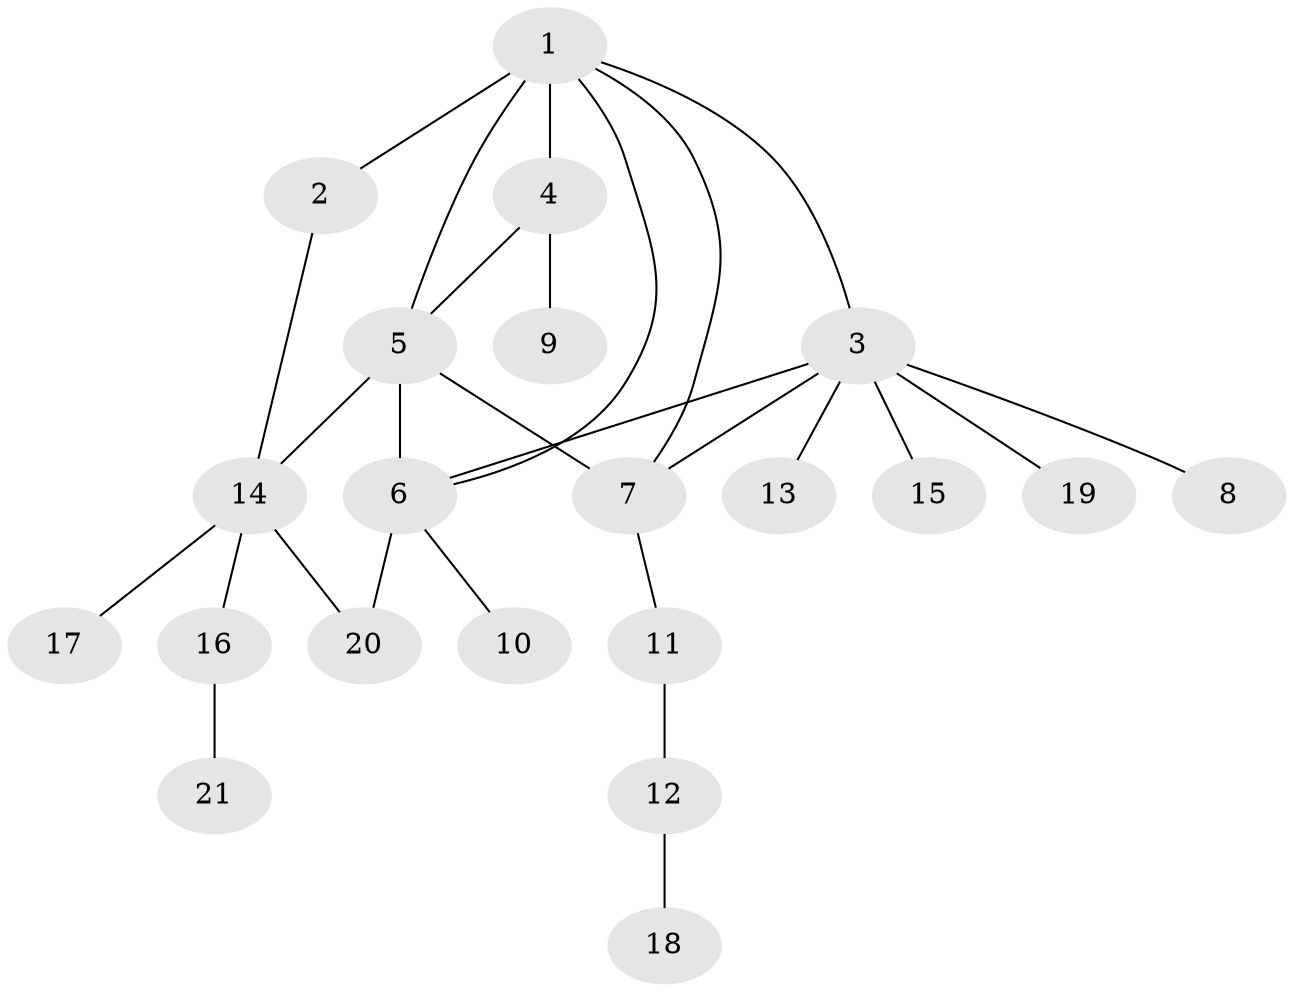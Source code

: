 // original degree distribution, {3: 0.14285714285714285, 5: 0.02040816326530612, 10: 0.02040816326530612, 7: 0.04081632653061224, 4: 0.02040816326530612, 2: 0.16326530612244897, 9: 0.02040816326530612, 1: 0.5510204081632653, 6: 0.02040816326530612}
// Generated by graph-tools (version 1.1) at 2025/52/03/04/25 22:52:20]
// undirected, 21 vertices, 27 edges
graph export_dot {
  node [color=gray90,style=filled];
  1;
  2;
  3;
  4;
  5;
  6;
  7;
  8;
  9;
  10;
  11;
  12;
  13;
  14;
  15;
  16;
  17;
  18;
  19;
  20;
  21;
  1 -- 2 [weight=3.0];
  1 -- 3 [weight=1.0];
  1 -- 4 [weight=2.0];
  1 -- 5 [weight=1.0];
  1 -- 6 [weight=1.0];
  1 -- 7 [weight=1.0];
  2 -- 14 [weight=1.0];
  3 -- 6 [weight=1.0];
  3 -- 7 [weight=1.0];
  3 -- 8 [weight=1.0];
  3 -- 13 [weight=1.0];
  3 -- 15 [weight=1.0];
  3 -- 19 [weight=1.0];
  4 -- 5 [weight=1.0];
  4 -- 9 [weight=3.0];
  5 -- 6 [weight=4.0];
  5 -- 7 [weight=1.0];
  5 -- 14 [weight=1.0];
  6 -- 10 [weight=1.0];
  6 -- 20 [weight=1.0];
  7 -- 11 [weight=1.0];
  11 -- 12 [weight=1.0];
  12 -- 18 [weight=1.0];
  14 -- 16 [weight=1.0];
  14 -- 17 [weight=1.0];
  14 -- 20 [weight=1.0];
  16 -- 21 [weight=1.0];
}
